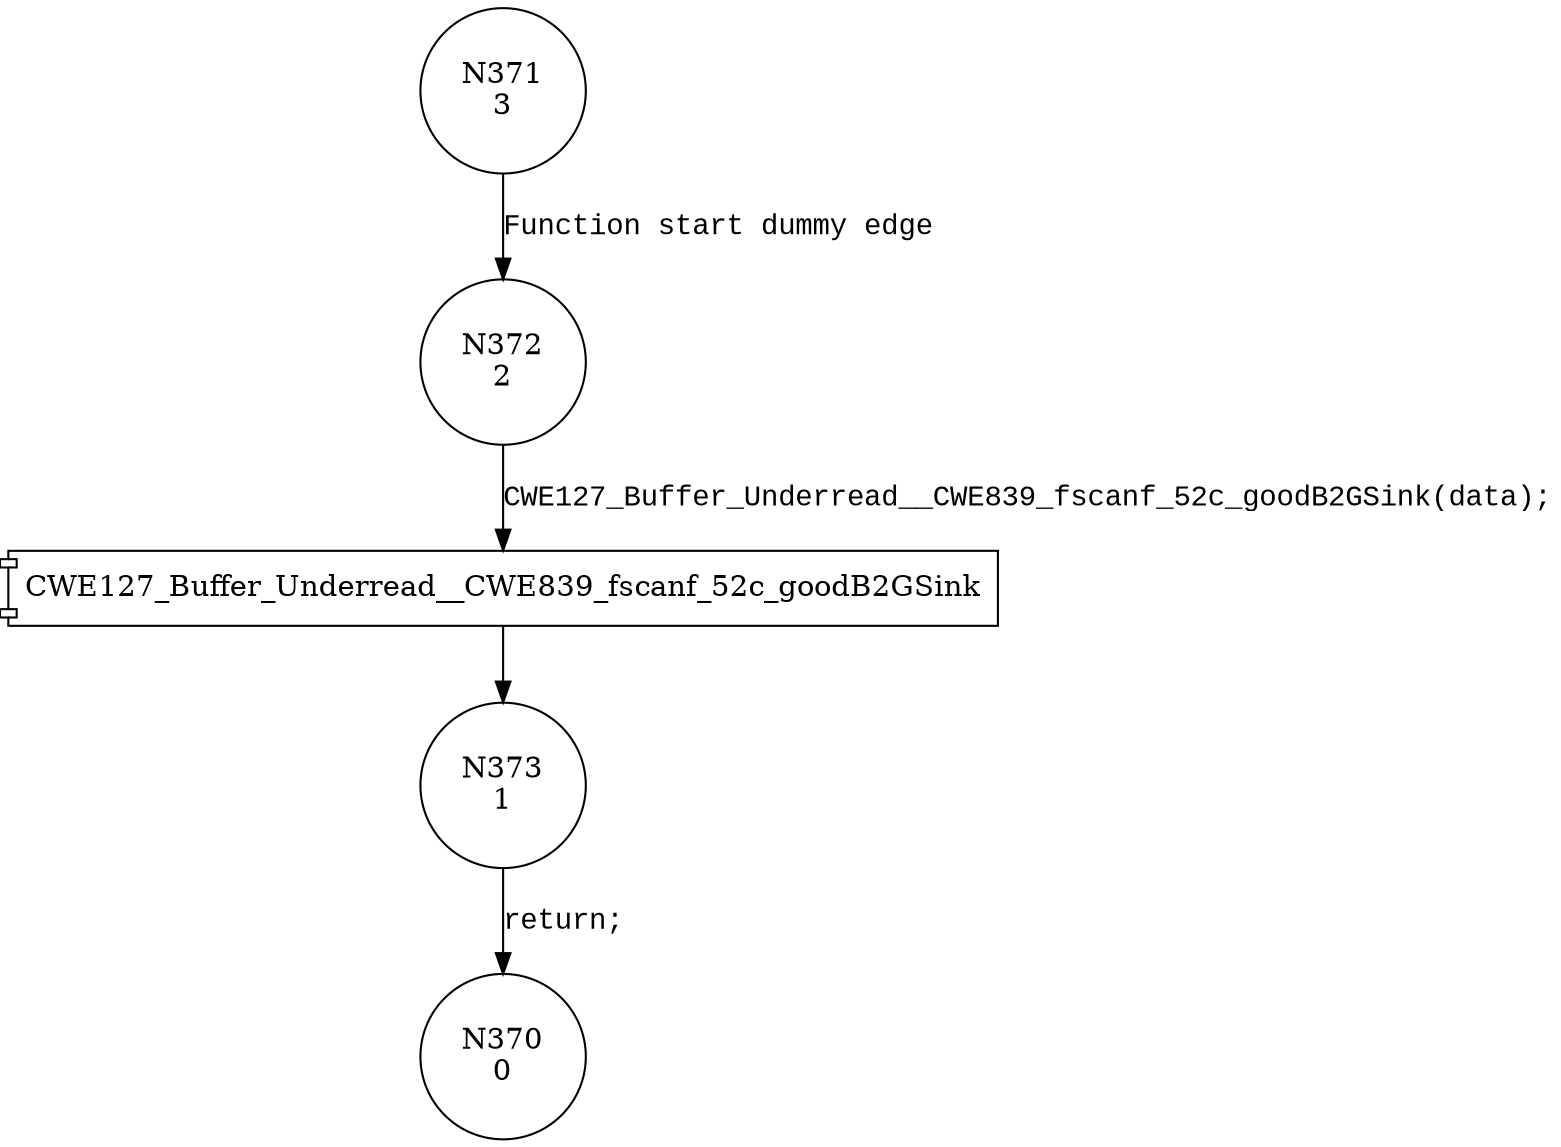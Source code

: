 digraph CWE127_Buffer_Underread__CWE839_fscanf_52b_goodB2GSink {
371 [shape="circle" label="N371\n3"]
372 [shape="circle" label="N372\n2"]
373 [shape="circle" label="N373\n1"]
370 [shape="circle" label="N370\n0"]
371 -> 372 [label="Function start dummy edge" fontname="Courier New"]
100013 [shape="component" label="CWE127_Buffer_Underread__CWE839_fscanf_52c_goodB2GSink"]
372 -> 100013 [label="CWE127_Buffer_Underread__CWE839_fscanf_52c_goodB2GSink(data);" fontname="Courier New"]
100013 -> 373 [label="" fontname="Courier New"]
373 -> 370 [label="return;" fontname="Courier New"]
}